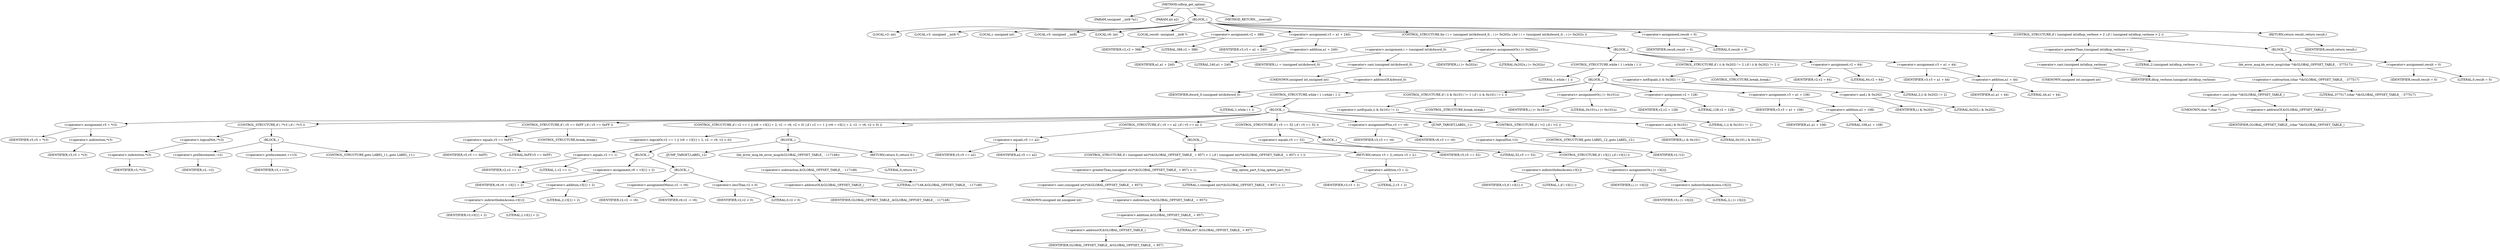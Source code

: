 digraph udhcp_get_option {  
"1000107" [label = "(METHOD,udhcp_get_option)" ]
"1000108" [label = "(PARAM,unsigned __int8 *a1)" ]
"1000109" [label = "(PARAM,int a2)" ]
"1000110" [label = "(BLOCK,,)" ]
"1000111" [label = "(LOCAL,v2: int)" ]
"1000112" [label = "(LOCAL,v3: unsigned __int8 *)" ]
"1000113" [label = "(LOCAL,i: unsigned int)" ]
"1000114" [label = "(LOCAL,v5: unsigned __int8)" ]
"1000115" [label = "(LOCAL,v6: int)" ]
"1000116" [label = "(LOCAL,result: unsigned __int8 *)" ]
"1000117" [label = "(<operator>.assignment,v2 = 388)" ]
"1000118" [label = "(IDENTIFIER,v2,v2 = 388)" ]
"1000119" [label = "(LITERAL,388,v2 = 388)" ]
"1000120" [label = "(<operator>.assignment,v3 = a1 + 240)" ]
"1000121" [label = "(IDENTIFIER,v3,v3 = a1 + 240)" ]
"1000122" [label = "(<operator>.addition,a1 + 240)" ]
"1000123" [label = "(IDENTIFIER,a1,a1 + 240)" ]
"1000124" [label = "(LITERAL,240,a1 + 240)" ]
"1000125" [label = "(CONTROL_STRUCTURE,for ( i = (unsigned int)&dword_0; ; i |= 0x202u ),for ( i = (unsigned int)&dword_0; ; i |= 0x202u ))" ]
"1000126" [label = "(<operator>.assignment,i = (unsigned int)&dword_0)" ]
"1000127" [label = "(IDENTIFIER,i,i = (unsigned int)&dword_0)" ]
"1000128" [label = "(<operator>.cast,(unsigned int)&dword_0)" ]
"1000129" [label = "(UNKNOWN,unsigned int,unsigned int)" ]
"1000130" [label = "(<operator>.addressOf,&dword_0)" ]
"1000131" [label = "(IDENTIFIER,dword_0,(unsigned int)&dword_0)" ]
"1000132" [label = "(<operators>.assignmentOr,i |= 0x202u)" ]
"1000133" [label = "(IDENTIFIER,i,i |= 0x202u)" ]
"1000134" [label = "(LITERAL,0x202u,i |= 0x202u)" ]
"1000135" [label = "(BLOCK,,)" ]
"1000136" [label = "(CONTROL_STRUCTURE,while ( 1 ),while ( 1 ))" ]
"1000137" [label = "(LITERAL,1,while ( 1 ))" ]
"1000138" [label = "(BLOCK,,)" ]
"1000139" [label = "(CONTROL_STRUCTURE,while ( 1 ),while ( 1 ))" ]
"1000140" [label = "(LITERAL,1,while ( 1 ))" ]
"1000141" [label = "(BLOCK,,)" ]
"1000142" [label = "(<operator>.assignment,v5 = *v3)" ]
"1000143" [label = "(IDENTIFIER,v5,v5 = *v3)" ]
"1000144" [label = "(<operator>.indirection,*v3)" ]
"1000145" [label = "(IDENTIFIER,v3,v5 = *v3)" ]
"1000146" [label = "(CONTROL_STRUCTURE,if ( !*v3 ),if ( !*v3 ))" ]
"1000147" [label = "(<operator>.logicalNot,!*v3)" ]
"1000148" [label = "(<operator>.indirection,*v3)" ]
"1000149" [label = "(IDENTIFIER,v3,!*v3)" ]
"1000150" [label = "(BLOCK,,)" ]
"1000151" [label = "(<operator>.preDecrement,--v2)" ]
"1000152" [label = "(IDENTIFIER,v2,--v2)" ]
"1000153" [label = "(<operator>.preIncrement,++v3)" ]
"1000154" [label = "(IDENTIFIER,v3,++v3)" ]
"1000155" [label = "(CONTROL_STRUCTURE,goto LABEL_11;,goto LABEL_11;)" ]
"1000156" [label = "(CONTROL_STRUCTURE,if ( v5 == 0xFF ),if ( v5 == 0xFF ))" ]
"1000157" [label = "(<operator>.equals,v5 == 0xFF)" ]
"1000158" [label = "(IDENTIFIER,v5,v5 == 0xFF)" ]
"1000159" [label = "(LITERAL,0xFF,v5 == 0xFF)" ]
"1000160" [label = "(CONTROL_STRUCTURE,break;,break;)" ]
"1000161" [label = "(CONTROL_STRUCTURE,if ( v2 == 1 || (v6 = v3[1] + 2, v2 -= v6, v2 < 0) ),if ( v2 == 1 || (v6 = v3[1] + 2, v2 -= v6, v2 < 0) ))" ]
"1000162" [label = "(<operator>.logicalOr,v2 == 1 || (v6 = v3[1] + 2, v2 -= v6, v2 < 0))" ]
"1000163" [label = "(<operator>.equals,v2 == 1)" ]
"1000164" [label = "(IDENTIFIER,v2,v2 == 1)" ]
"1000165" [label = "(LITERAL,1,v2 == 1)" ]
"1000166" [label = "(BLOCK,,)" ]
"1000167" [label = "(<operator>.assignment,v6 = v3[1] + 2)" ]
"1000168" [label = "(IDENTIFIER,v6,v6 = v3[1] + 2)" ]
"1000169" [label = "(<operator>.addition,v3[1] + 2)" ]
"1000170" [label = "(<operator>.indirectIndexAccess,v3[1])" ]
"1000171" [label = "(IDENTIFIER,v3,v3[1] + 2)" ]
"1000172" [label = "(LITERAL,1,v3[1] + 2)" ]
"1000173" [label = "(LITERAL,2,v3[1] + 2)" ]
"1000174" [label = "(BLOCK,,)" ]
"1000175" [label = "(<operator>.assignmentMinus,v2 -= v6)" ]
"1000176" [label = "(IDENTIFIER,v2,v2 -= v6)" ]
"1000177" [label = "(IDENTIFIER,v6,v2 -= v6)" ]
"1000178" [label = "(<operator>.lessThan,v2 < 0)" ]
"1000179" [label = "(IDENTIFIER,v2,v2 < 0)" ]
"1000180" [label = "(LITERAL,0,v2 < 0)" ]
"1000181" [label = "(BLOCK,,)" ]
"1000182" [label = "(JUMP_TARGET,LABEL_12)" ]
"1000183" [label = "(bb_error_msg,bb_error_msg(&GLOBAL_OFFSET_TABLE_ - 117148))" ]
"1000184" [label = "(<operator>.subtraction,&GLOBAL_OFFSET_TABLE_ - 117148)" ]
"1000185" [label = "(<operator>.addressOf,&GLOBAL_OFFSET_TABLE_)" ]
"1000186" [label = "(IDENTIFIER,GLOBAL_OFFSET_TABLE_,&GLOBAL_OFFSET_TABLE_ - 117148)" ]
"1000187" [label = "(LITERAL,117148,&GLOBAL_OFFSET_TABLE_ - 117148)" ]
"1000188" [label = "(RETURN,return 0;,return 0;)" ]
"1000189" [label = "(LITERAL,0,return 0;)" ]
"1000190" [label = "(CONTROL_STRUCTURE,if ( v5 == a2 ),if ( v5 == a2 ))" ]
"1000191" [label = "(<operator>.equals,v5 == a2)" ]
"1000192" [label = "(IDENTIFIER,v5,v5 == a2)" ]
"1000193" [label = "(IDENTIFIER,a2,v5 == a2)" ]
"1000194" [label = "(BLOCK,,)" ]
"1000195" [label = "(CONTROL_STRUCTURE,if ( (unsigned int)*(&GLOBAL_OFFSET_TABLE_ + 857) > 1 ),if ( (unsigned int)*(&GLOBAL_OFFSET_TABLE_ + 857) > 1 ))" ]
"1000196" [label = "(<operator>.greaterThan,(unsigned int)*(&GLOBAL_OFFSET_TABLE_ + 857) > 1)" ]
"1000197" [label = "(<operator>.cast,(unsigned int)*(&GLOBAL_OFFSET_TABLE_ + 857))" ]
"1000198" [label = "(UNKNOWN,unsigned int,unsigned int)" ]
"1000199" [label = "(<operator>.indirection,*(&GLOBAL_OFFSET_TABLE_ + 857))" ]
"1000200" [label = "(<operator>.addition,&GLOBAL_OFFSET_TABLE_ + 857)" ]
"1000201" [label = "(<operator>.addressOf,&GLOBAL_OFFSET_TABLE_)" ]
"1000202" [label = "(IDENTIFIER,GLOBAL_OFFSET_TABLE_,&GLOBAL_OFFSET_TABLE_ + 857)" ]
"1000203" [label = "(LITERAL,857,&GLOBAL_OFFSET_TABLE_ + 857)" ]
"1000204" [label = "(LITERAL,1,(unsigned int)*(&GLOBAL_OFFSET_TABLE_ + 857) > 1)" ]
"1000205" [label = "(log_option_part_0,log_option_part_0())" ]
"1000206" [label = "(RETURN,return v3 + 2;,return v3 + 2;)" ]
"1000207" [label = "(<operator>.addition,v3 + 2)" ]
"1000208" [label = "(IDENTIFIER,v3,v3 + 2)" ]
"1000209" [label = "(LITERAL,2,v3 + 2)" ]
"1000210" [label = "(CONTROL_STRUCTURE,if ( v5 == 52 ),if ( v5 == 52 ))" ]
"1000211" [label = "(<operator>.equals,v5 == 52)" ]
"1000212" [label = "(IDENTIFIER,v5,v5 == 52)" ]
"1000213" [label = "(LITERAL,52,v5 == 52)" ]
"1000214" [label = "(BLOCK,,)" ]
"1000215" [label = "(CONTROL_STRUCTURE,if ( v3[1] ),if ( v3[1] ))" ]
"1000216" [label = "(<operator>.indirectIndexAccess,v3[1])" ]
"1000217" [label = "(IDENTIFIER,v3,if ( v3[1] ))" ]
"1000218" [label = "(LITERAL,1,if ( v3[1] ))" ]
"1000219" [label = "(<operators>.assignmentOr,i |= v3[2])" ]
"1000220" [label = "(IDENTIFIER,i,i |= v3[2])" ]
"1000221" [label = "(<operator>.indirectIndexAccess,v3[2])" ]
"1000222" [label = "(IDENTIFIER,v3,i |= v3[2])" ]
"1000223" [label = "(LITERAL,2,i |= v3[2])" ]
"1000224" [label = "(<operator>.assignmentPlus,v3 += v6)" ]
"1000225" [label = "(IDENTIFIER,v3,v3 += v6)" ]
"1000226" [label = "(IDENTIFIER,v6,v3 += v6)" ]
"1000227" [label = "(JUMP_TARGET,LABEL_11)" ]
"1000228" [label = "(CONTROL_STRUCTURE,if ( !v2 ),if ( !v2 ))" ]
"1000229" [label = "(<operator>.logicalNot,!v2)" ]
"1000230" [label = "(IDENTIFIER,v2,!v2)" ]
"1000231" [label = "(CONTROL_STRUCTURE,goto LABEL_12;,goto LABEL_12;)" ]
"1000232" [label = "(CONTROL_STRUCTURE,if ( (i & 0x101) != 1 ),if ( (i & 0x101) != 1 ))" ]
"1000233" [label = "(<operator>.notEquals,(i & 0x101) != 1)" ]
"1000234" [label = "(<operator>.and,i & 0x101)" ]
"1000235" [label = "(IDENTIFIER,i,i & 0x101)" ]
"1000236" [label = "(LITERAL,0x101,i & 0x101)" ]
"1000237" [label = "(LITERAL,1,(i & 0x101) != 1)" ]
"1000238" [label = "(CONTROL_STRUCTURE,break;,break;)" ]
"1000239" [label = "(<operators>.assignmentOr,i |= 0x101u)" ]
"1000240" [label = "(IDENTIFIER,i,i |= 0x101u)" ]
"1000241" [label = "(LITERAL,0x101u,i |= 0x101u)" ]
"1000242" [label = "(<operator>.assignment,v2 = 128)" ]
"1000243" [label = "(IDENTIFIER,v2,v2 = 128)" ]
"1000244" [label = "(LITERAL,128,v2 = 128)" ]
"1000245" [label = "(<operator>.assignment,v3 = a1 + 108)" ]
"1000246" [label = "(IDENTIFIER,v3,v3 = a1 + 108)" ]
"1000247" [label = "(<operator>.addition,a1 + 108)" ]
"1000248" [label = "(IDENTIFIER,a1,a1 + 108)" ]
"1000249" [label = "(LITERAL,108,a1 + 108)" ]
"1000250" [label = "(CONTROL_STRUCTURE,if ( (i & 0x202) != 2 ),if ( (i & 0x202) != 2 ))" ]
"1000251" [label = "(<operator>.notEquals,(i & 0x202) != 2)" ]
"1000252" [label = "(<operator>.and,i & 0x202)" ]
"1000253" [label = "(IDENTIFIER,i,i & 0x202)" ]
"1000254" [label = "(LITERAL,0x202,i & 0x202)" ]
"1000255" [label = "(LITERAL,2,(i & 0x202) != 2)" ]
"1000256" [label = "(CONTROL_STRUCTURE,break;,break;)" ]
"1000257" [label = "(<operator>.assignment,v2 = 64)" ]
"1000258" [label = "(IDENTIFIER,v2,v2 = 64)" ]
"1000259" [label = "(LITERAL,64,v2 = 64)" ]
"1000260" [label = "(<operator>.assignment,v3 = a1 + 44)" ]
"1000261" [label = "(IDENTIFIER,v3,v3 = a1 + 44)" ]
"1000262" [label = "(<operator>.addition,a1 + 44)" ]
"1000263" [label = "(IDENTIFIER,a1,a1 + 44)" ]
"1000264" [label = "(LITERAL,44,a1 + 44)" ]
"1000265" [label = "(<operator>.assignment,result = 0)" ]
"1000266" [label = "(IDENTIFIER,result,result = 0)" ]
"1000267" [label = "(LITERAL,0,result = 0)" ]
"1000268" [label = "(CONTROL_STRUCTURE,if ( (unsigned int)dhcp_verbose > 2 ),if ( (unsigned int)dhcp_verbose > 2 ))" ]
"1000269" [label = "(<operator>.greaterThan,(unsigned int)dhcp_verbose > 2)" ]
"1000270" [label = "(<operator>.cast,(unsigned int)dhcp_verbose)" ]
"1000271" [label = "(UNKNOWN,unsigned int,unsigned int)" ]
"1000272" [label = "(IDENTIFIER,dhcp_verbose,(unsigned int)dhcp_verbose)" ]
"1000273" [label = "(LITERAL,2,(unsigned int)dhcp_verbose > 2)" ]
"1000274" [label = "(BLOCK,,)" ]
"1000275" [label = "(bb_error_msg,bb_error_msg((char *)&GLOBAL_OFFSET_TABLE_ - 377517))" ]
"1000276" [label = "(<operator>.subtraction,(char *)&GLOBAL_OFFSET_TABLE_ - 377517)" ]
"1000277" [label = "(<operator>.cast,(char *)&GLOBAL_OFFSET_TABLE_)" ]
"1000278" [label = "(UNKNOWN,char *,char *)" ]
"1000279" [label = "(<operator>.addressOf,&GLOBAL_OFFSET_TABLE_)" ]
"1000280" [label = "(IDENTIFIER,GLOBAL_OFFSET_TABLE_,(char *)&GLOBAL_OFFSET_TABLE_)" ]
"1000281" [label = "(LITERAL,377517,(char *)&GLOBAL_OFFSET_TABLE_ - 377517)" ]
"1000282" [label = "(<operator>.assignment,result = 0)" ]
"1000283" [label = "(IDENTIFIER,result,result = 0)" ]
"1000284" [label = "(LITERAL,0,result = 0)" ]
"1000285" [label = "(RETURN,return result;,return result;)" ]
"1000286" [label = "(IDENTIFIER,result,return result;)" ]
"1000287" [label = "(METHOD_RETURN,__usercall)" ]
  "1000107" -> "1000108" 
  "1000107" -> "1000109" 
  "1000107" -> "1000110" 
  "1000107" -> "1000287" 
  "1000110" -> "1000111" 
  "1000110" -> "1000112" 
  "1000110" -> "1000113" 
  "1000110" -> "1000114" 
  "1000110" -> "1000115" 
  "1000110" -> "1000116" 
  "1000110" -> "1000117" 
  "1000110" -> "1000120" 
  "1000110" -> "1000125" 
  "1000110" -> "1000265" 
  "1000110" -> "1000268" 
  "1000110" -> "1000285" 
  "1000117" -> "1000118" 
  "1000117" -> "1000119" 
  "1000120" -> "1000121" 
  "1000120" -> "1000122" 
  "1000122" -> "1000123" 
  "1000122" -> "1000124" 
  "1000125" -> "1000126" 
  "1000125" -> "1000132" 
  "1000125" -> "1000135" 
  "1000126" -> "1000127" 
  "1000126" -> "1000128" 
  "1000128" -> "1000129" 
  "1000128" -> "1000130" 
  "1000130" -> "1000131" 
  "1000132" -> "1000133" 
  "1000132" -> "1000134" 
  "1000135" -> "1000136" 
  "1000135" -> "1000250" 
  "1000135" -> "1000257" 
  "1000135" -> "1000260" 
  "1000136" -> "1000137" 
  "1000136" -> "1000138" 
  "1000138" -> "1000139" 
  "1000138" -> "1000232" 
  "1000138" -> "1000239" 
  "1000138" -> "1000242" 
  "1000138" -> "1000245" 
  "1000139" -> "1000140" 
  "1000139" -> "1000141" 
  "1000141" -> "1000142" 
  "1000141" -> "1000146" 
  "1000141" -> "1000156" 
  "1000141" -> "1000161" 
  "1000141" -> "1000190" 
  "1000141" -> "1000210" 
  "1000141" -> "1000224" 
  "1000141" -> "1000227" 
  "1000141" -> "1000228" 
  "1000142" -> "1000143" 
  "1000142" -> "1000144" 
  "1000144" -> "1000145" 
  "1000146" -> "1000147" 
  "1000146" -> "1000150" 
  "1000147" -> "1000148" 
  "1000148" -> "1000149" 
  "1000150" -> "1000151" 
  "1000150" -> "1000153" 
  "1000150" -> "1000155" 
  "1000151" -> "1000152" 
  "1000153" -> "1000154" 
  "1000156" -> "1000157" 
  "1000156" -> "1000160" 
  "1000157" -> "1000158" 
  "1000157" -> "1000159" 
  "1000161" -> "1000162" 
  "1000161" -> "1000181" 
  "1000162" -> "1000163" 
  "1000162" -> "1000166" 
  "1000163" -> "1000164" 
  "1000163" -> "1000165" 
  "1000166" -> "1000167" 
  "1000166" -> "1000174" 
  "1000167" -> "1000168" 
  "1000167" -> "1000169" 
  "1000169" -> "1000170" 
  "1000169" -> "1000173" 
  "1000170" -> "1000171" 
  "1000170" -> "1000172" 
  "1000174" -> "1000175" 
  "1000174" -> "1000178" 
  "1000175" -> "1000176" 
  "1000175" -> "1000177" 
  "1000178" -> "1000179" 
  "1000178" -> "1000180" 
  "1000181" -> "1000182" 
  "1000181" -> "1000183" 
  "1000181" -> "1000188" 
  "1000183" -> "1000184" 
  "1000184" -> "1000185" 
  "1000184" -> "1000187" 
  "1000185" -> "1000186" 
  "1000188" -> "1000189" 
  "1000190" -> "1000191" 
  "1000190" -> "1000194" 
  "1000191" -> "1000192" 
  "1000191" -> "1000193" 
  "1000194" -> "1000195" 
  "1000194" -> "1000206" 
  "1000195" -> "1000196" 
  "1000195" -> "1000205" 
  "1000196" -> "1000197" 
  "1000196" -> "1000204" 
  "1000197" -> "1000198" 
  "1000197" -> "1000199" 
  "1000199" -> "1000200" 
  "1000200" -> "1000201" 
  "1000200" -> "1000203" 
  "1000201" -> "1000202" 
  "1000206" -> "1000207" 
  "1000207" -> "1000208" 
  "1000207" -> "1000209" 
  "1000210" -> "1000211" 
  "1000210" -> "1000214" 
  "1000211" -> "1000212" 
  "1000211" -> "1000213" 
  "1000214" -> "1000215" 
  "1000215" -> "1000216" 
  "1000215" -> "1000219" 
  "1000216" -> "1000217" 
  "1000216" -> "1000218" 
  "1000219" -> "1000220" 
  "1000219" -> "1000221" 
  "1000221" -> "1000222" 
  "1000221" -> "1000223" 
  "1000224" -> "1000225" 
  "1000224" -> "1000226" 
  "1000228" -> "1000229" 
  "1000228" -> "1000231" 
  "1000229" -> "1000230" 
  "1000232" -> "1000233" 
  "1000232" -> "1000238" 
  "1000233" -> "1000234" 
  "1000233" -> "1000237" 
  "1000234" -> "1000235" 
  "1000234" -> "1000236" 
  "1000239" -> "1000240" 
  "1000239" -> "1000241" 
  "1000242" -> "1000243" 
  "1000242" -> "1000244" 
  "1000245" -> "1000246" 
  "1000245" -> "1000247" 
  "1000247" -> "1000248" 
  "1000247" -> "1000249" 
  "1000250" -> "1000251" 
  "1000250" -> "1000256" 
  "1000251" -> "1000252" 
  "1000251" -> "1000255" 
  "1000252" -> "1000253" 
  "1000252" -> "1000254" 
  "1000257" -> "1000258" 
  "1000257" -> "1000259" 
  "1000260" -> "1000261" 
  "1000260" -> "1000262" 
  "1000262" -> "1000263" 
  "1000262" -> "1000264" 
  "1000265" -> "1000266" 
  "1000265" -> "1000267" 
  "1000268" -> "1000269" 
  "1000268" -> "1000274" 
  "1000269" -> "1000270" 
  "1000269" -> "1000273" 
  "1000270" -> "1000271" 
  "1000270" -> "1000272" 
  "1000274" -> "1000275" 
  "1000274" -> "1000282" 
  "1000275" -> "1000276" 
  "1000276" -> "1000277" 
  "1000276" -> "1000281" 
  "1000277" -> "1000278" 
  "1000277" -> "1000279" 
  "1000279" -> "1000280" 
  "1000282" -> "1000283" 
  "1000282" -> "1000284" 
  "1000285" -> "1000286" 
}
